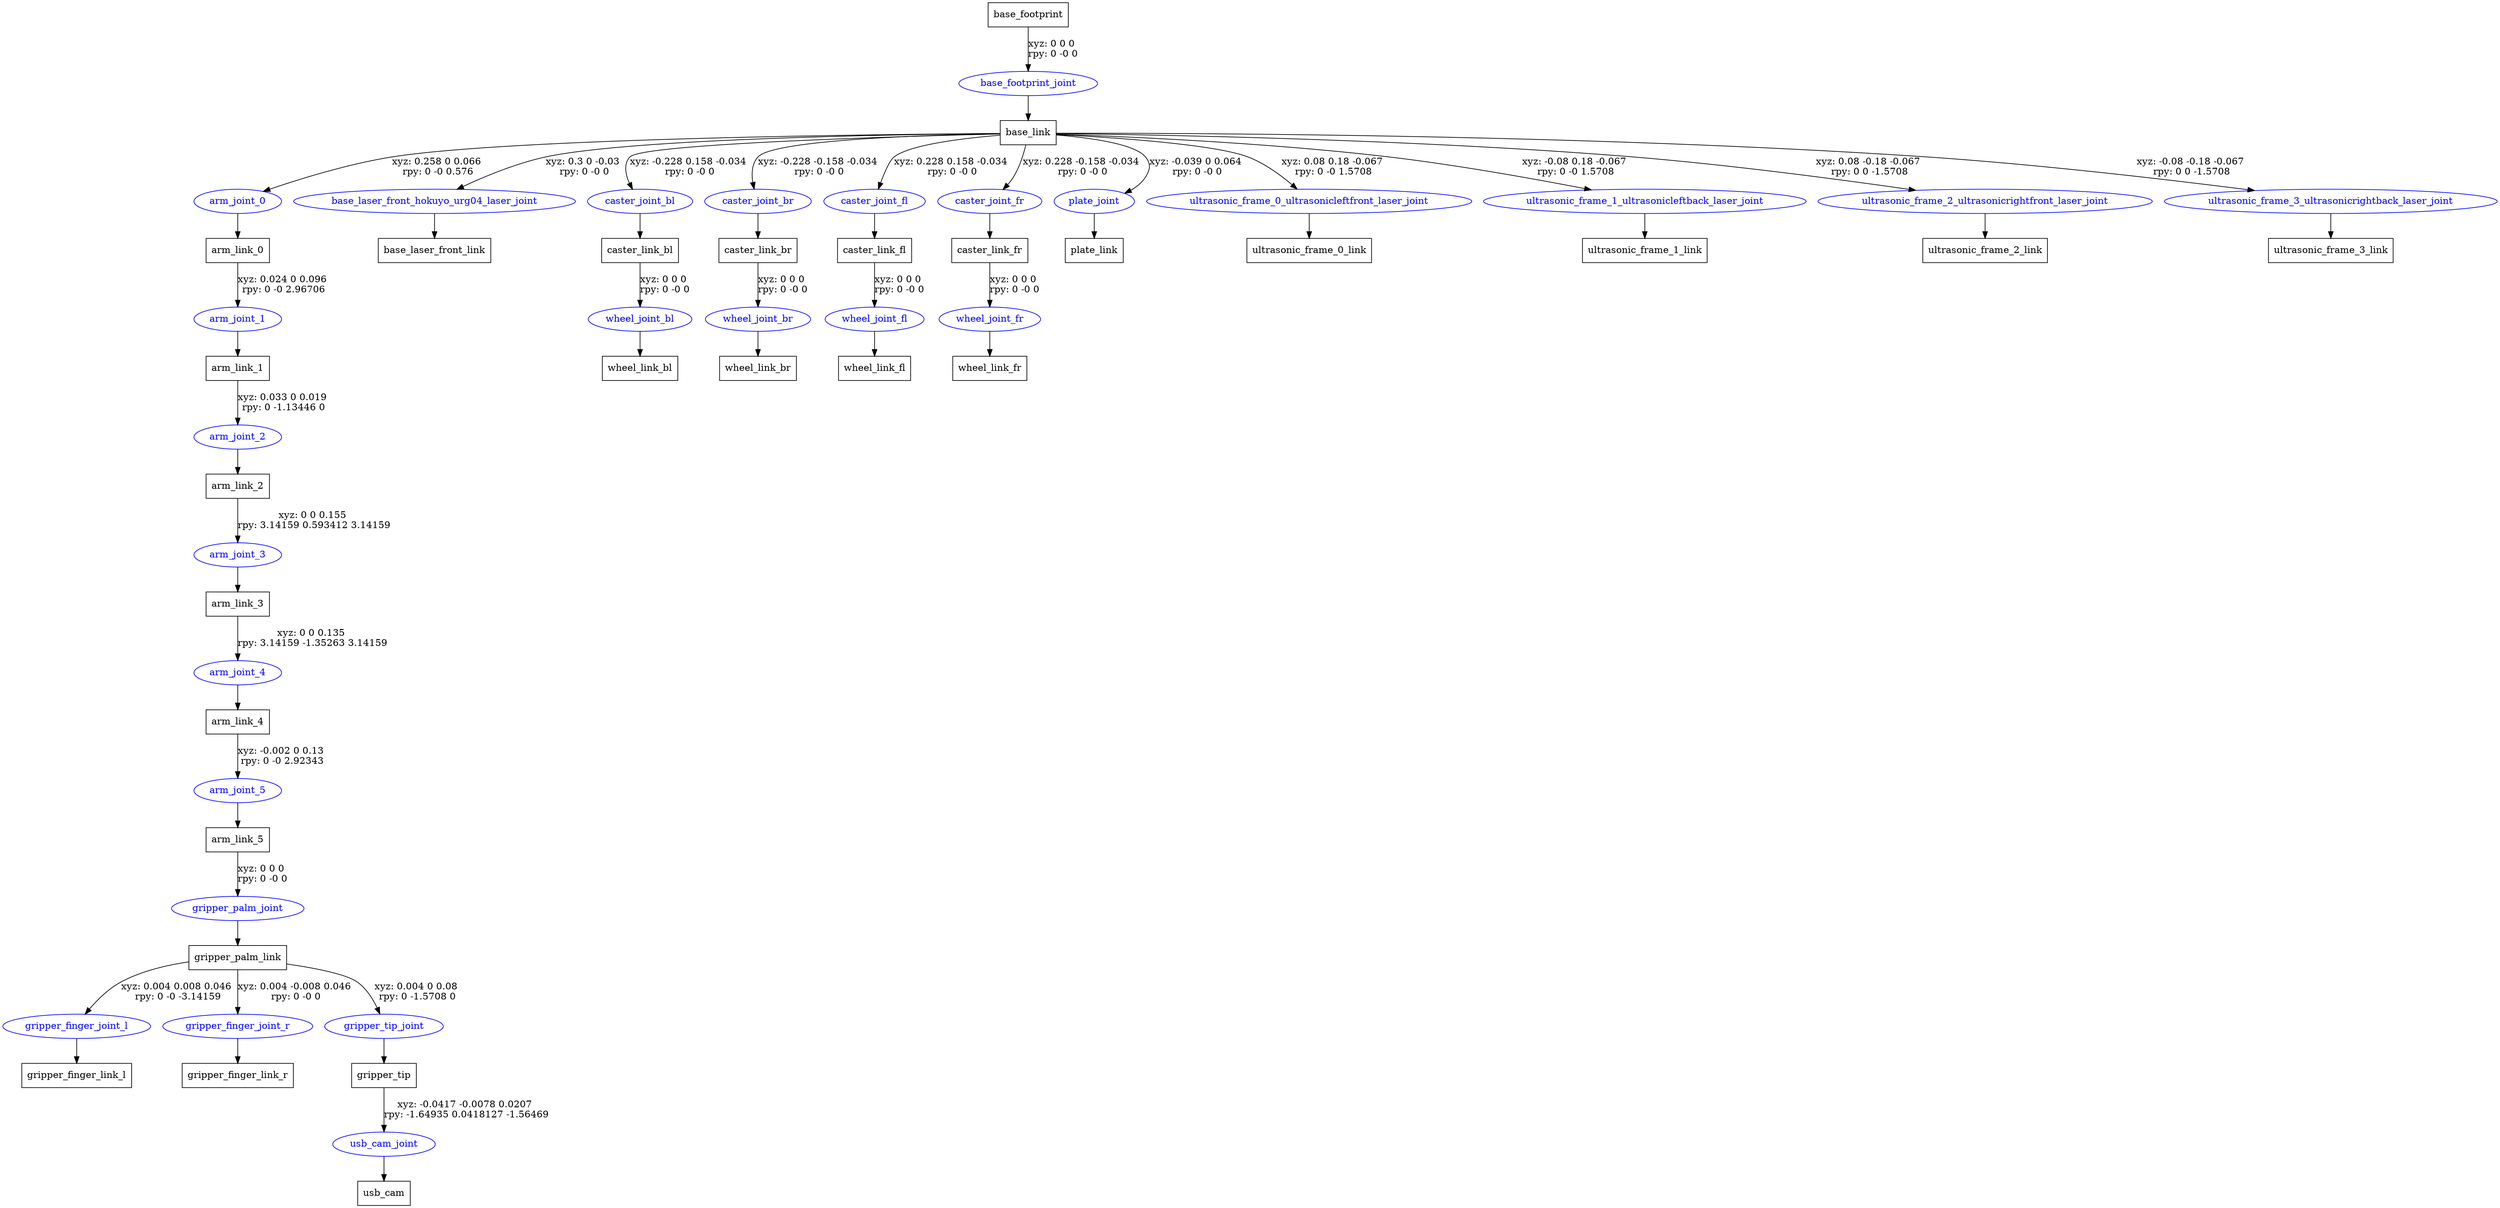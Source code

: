 digraph G {
node [shape=box];
"base_footprint" [label="base_footprint"];
"base_link" [label="base_link"];
"arm_link_0" [label="arm_link_0"];
"arm_link_1" [label="arm_link_1"];
"arm_link_2" [label="arm_link_2"];
"arm_link_3" [label="arm_link_3"];
"arm_link_4" [label="arm_link_4"];
"arm_link_5" [label="arm_link_5"];
"gripper_palm_link" [label="gripper_palm_link"];
"gripper_finger_link_l" [label="gripper_finger_link_l"];
"gripper_finger_link_r" [label="gripper_finger_link_r"];
"gripper_tip" [label="gripper_tip"];
"usb_cam" [label="usb_cam"];
"base_laser_front_link" [label="base_laser_front_link"];
"caster_link_bl" [label="caster_link_bl"];
"wheel_link_bl" [label="wheel_link_bl"];
"caster_link_br" [label="caster_link_br"];
"wheel_link_br" [label="wheel_link_br"];
"caster_link_fl" [label="caster_link_fl"];
"wheel_link_fl" [label="wheel_link_fl"];
"caster_link_fr" [label="caster_link_fr"];
"wheel_link_fr" [label="wheel_link_fr"];
"plate_link" [label="plate_link"];
"ultrasonic_frame_0_link" [label="ultrasonic_frame_0_link"];
"ultrasonic_frame_1_link" [label="ultrasonic_frame_1_link"];
"ultrasonic_frame_2_link" [label="ultrasonic_frame_2_link"];
"ultrasonic_frame_3_link" [label="ultrasonic_frame_3_link"];
node [shape=ellipse, color=blue, fontcolor=blue];
"base_footprint" -> "base_footprint_joint" [label="xyz: 0 0 0 \nrpy: 0 -0 0"]
"base_footprint_joint" -> "base_link"
"base_link" -> "arm_joint_0" [label="xyz: 0.258 0 0.066 \nrpy: 0 -0 0.576"]
"arm_joint_0" -> "arm_link_0"
"arm_link_0" -> "arm_joint_1" [label="xyz: 0.024 0 0.096 \nrpy: 0 -0 2.96706"]
"arm_joint_1" -> "arm_link_1"
"arm_link_1" -> "arm_joint_2" [label="xyz: 0.033 0 0.019 \nrpy: 0 -1.13446 0"]
"arm_joint_2" -> "arm_link_2"
"arm_link_2" -> "arm_joint_3" [label="xyz: 0 0 0.155 \nrpy: 3.14159 0.593412 3.14159"]
"arm_joint_3" -> "arm_link_3"
"arm_link_3" -> "arm_joint_4" [label="xyz: 0 0 0.135 \nrpy: 3.14159 -1.35263 3.14159"]
"arm_joint_4" -> "arm_link_4"
"arm_link_4" -> "arm_joint_5" [label="xyz: -0.002 0 0.13 \nrpy: 0 -0 2.92343"]
"arm_joint_5" -> "arm_link_5"
"arm_link_5" -> "gripper_palm_joint" [label="xyz: 0 0 0 \nrpy: 0 -0 0"]
"gripper_palm_joint" -> "gripper_palm_link"
"gripper_palm_link" -> "gripper_finger_joint_l" [label="xyz: 0.004 0.008 0.046 \nrpy: 0 -0 -3.14159"]
"gripper_finger_joint_l" -> "gripper_finger_link_l"
"gripper_palm_link" -> "gripper_finger_joint_r" [label="xyz: 0.004 -0.008 0.046 \nrpy: 0 -0 0"]
"gripper_finger_joint_r" -> "gripper_finger_link_r"
"gripper_palm_link" -> "gripper_tip_joint" [label="xyz: 0.004 0 0.08 \nrpy: 0 -1.5708 0"]
"gripper_tip_joint" -> "gripper_tip"
"gripper_tip" -> "usb_cam_joint" [label="xyz: -0.0417 -0.0078 0.0207 \nrpy: -1.64935 0.0418127 -1.56469"]
"usb_cam_joint" -> "usb_cam"
"base_link" -> "base_laser_front_hokuyo_urg04_laser_joint" [label="xyz: 0.3 0 -0.03 \nrpy: 0 -0 0"]
"base_laser_front_hokuyo_urg04_laser_joint" -> "base_laser_front_link"
"base_link" -> "caster_joint_bl" [label="xyz: -0.228 0.158 -0.034 \nrpy: 0 -0 0"]
"caster_joint_bl" -> "caster_link_bl"
"caster_link_bl" -> "wheel_joint_bl" [label="xyz: 0 0 0 \nrpy: 0 -0 0"]
"wheel_joint_bl" -> "wheel_link_bl"
"base_link" -> "caster_joint_br" [label="xyz: -0.228 -0.158 -0.034 \nrpy: 0 -0 0"]
"caster_joint_br" -> "caster_link_br"
"caster_link_br" -> "wheel_joint_br" [label="xyz: 0 0 0 \nrpy: 0 -0 0"]
"wheel_joint_br" -> "wheel_link_br"
"base_link" -> "caster_joint_fl" [label="xyz: 0.228 0.158 -0.034 \nrpy: 0 -0 0"]
"caster_joint_fl" -> "caster_link_fl"
"caster_link_fl" -> "wheel_joint_fl" [label="xyz: 0 0 0 \nrpy: 0 -0 0"]
"wheel_joint_fl" -> "wheel_link_fl"
"base_link" -> "caster_joint_fr" [label="xyz: 0.228 -0.158 -0.034 \nrpy: 0 -0 0"]
"caster_joint_fr" -> "caster_link_fr"
"caster_link_fr" -> "wheel_joint_fr" [label="xyz: 0 0 0 \nrpy: 0 -0 0"]
"wheel_joint_fr" -> "wheel_link_fr"
"base_link" -> "plate_joint" [label="xyz: -0.039 0 0.064 \nrpy: 0 -0 0"]
"plate_joint" -> "plate_link"
"base_link" -> "ultrasonic_frame_0_ultrasonicleftfront_laser_joint" [label="xyz: 0.08 0.18 -0.067 \nrpy: 0 -0 1.5708"]
"ultrasonic_frame_0_ultrasonicleftfront_laser_joint" -> "ultrasonic_frame_0_link"
"base_link" -> "ultrasonic_frame_1_ultrasonicleftback_laser_joint" [label="xyz: -0.08 0.18 -0.067 \nrpy: 0 -0 1.5708"]
"ultrasonic_frame_1_ultrasonicleftback_laser_joint" -> "ultrasonic_frame_1_link"
"base_link" -> "ultrasonic_frame_2_ultrasonicrightfront_laser_joint" [label="xyz: 0.08 -0.18 -0.067 \nrpy: 0 0 -1.5708"]
"ultrasonic_frame_2_ultrasonicrightfront_laser_joint" -> "ultrasonic_frame_2_link"
"base_link" -> "ultrasonic_frame_3_ultrasonicrightback_laser_joint" [label="xyz: -0.08 -0.18 -0.067 \nrpy: 0 0 -1.5708"]
"ultrasonic_frame_3_ultrasonicrightback_laser_joint" -> "ultrasonic_frame_3_link"
}
